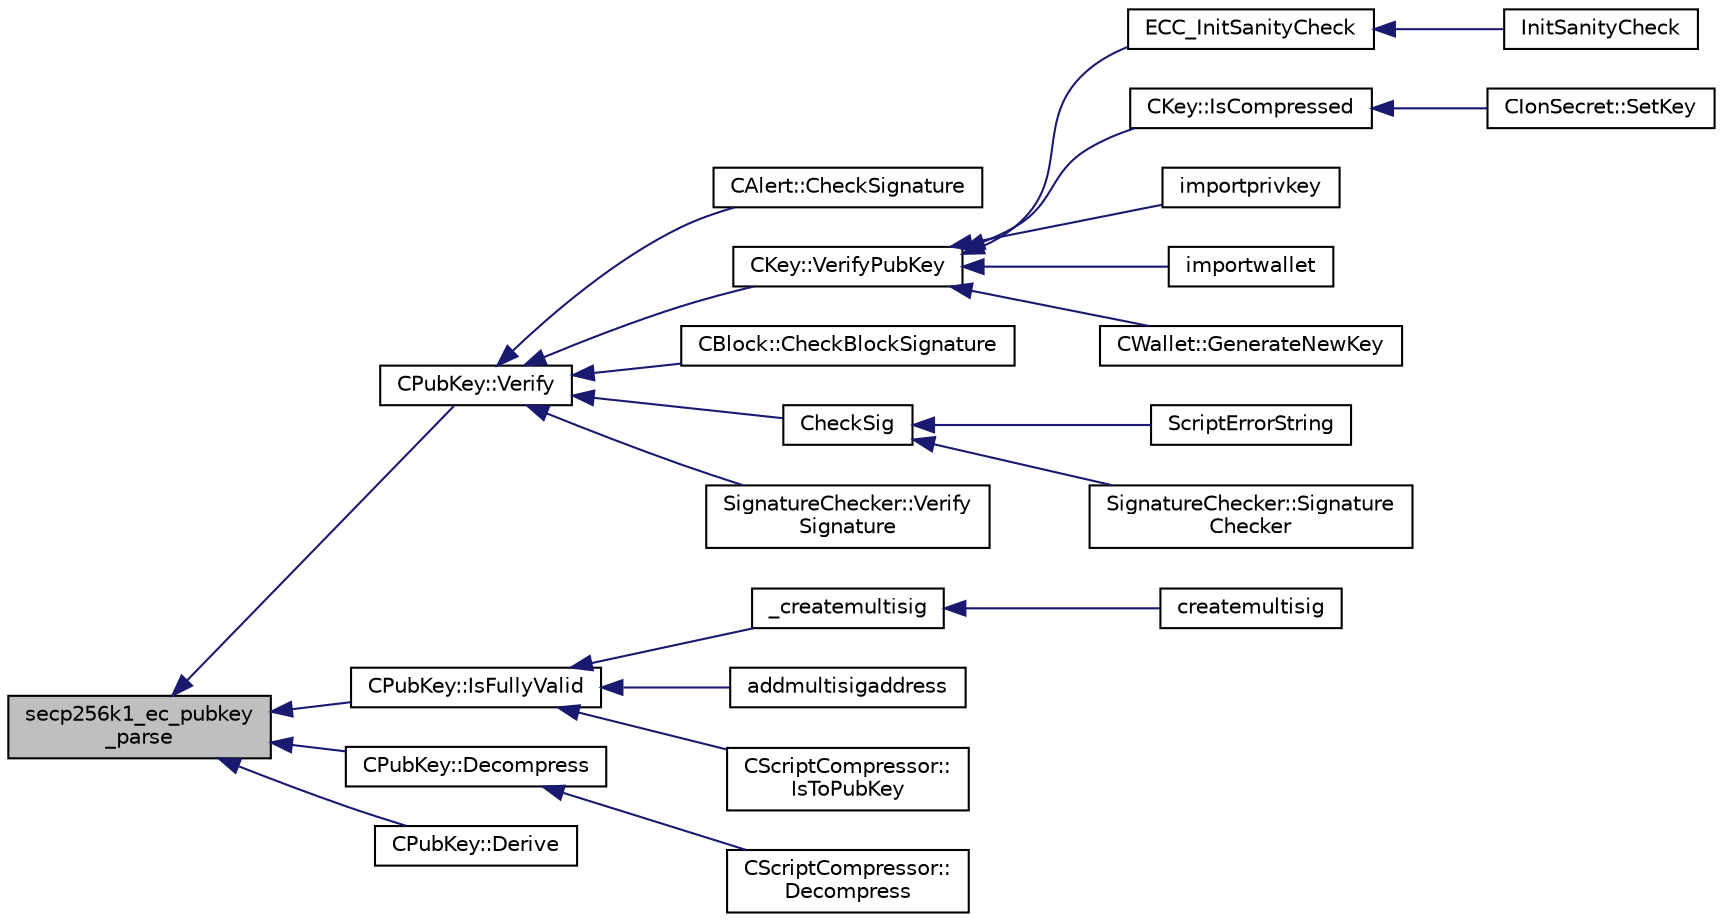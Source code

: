 digraph "secp256k1_ec_pubkey_parse"
{
  edge [fontname="Helvetica",fontsize="10",labelfontname="Helvetica",labelfontsize="10"];
  node [fontname="Helvetica",fontsize="10",shape=record];
  rankdir="LR";
  Node118 [label="secp256k1_ec_pubkey\l_parse",height=0.2,width=0.4,color="black", fillcolor="grey75", style="filled", fontcolor="black"];
  Node118 -> Node119 [dir="back",color="midnightblue",fontsize="10",style="solid",fontname="Helvetica"];
  Node119 [label="CPubKey::Verify",height=0.2,width=0.4,color="black", fillcolor="white", style="filled",URL="$da/d4e/class_c_pub_key.html#a5b3fef213b227394ca9d0a1e3baa957e"];
  Node119 -> Node120 [dir="back",color="midnightblue",fontsize="10",style="solid",fontname="Helvetica"];
  Node120 [label="CAlert::CheckSignature",height=0.2,width=0.4,color="black", fillcolor="white", style="filled",URL="$db/dff/class_c_alert.html#a862d9fb7ebdfc0483b30862d2a75d527"];
  Node119 -> Node121 [dir="back",color="midnightblue",fontsize="10",style="solid",fontname="Helvetica"];
  Node121 [label="CKey::VerifyPubKey",height=0.2,width=0.4,color="black", fillcolor="white", style="filled",URL="$d2/d63/class_c_key.html#ac53425b8d0f89067bce781c485101b20",tooltip="Verify thoroughly whether a private key and a public key match. "];
  Node121 -> Node122 [dir="back",color="midnightblue",fontsize="10",style="solid",fontname="Helvetica"];
  Node122 [label="ECC_InitSanityCheck",height=0.2,width=0.4,color="black", fillcolor="white", style="filled",URL="$de/de5/key_8h.html#a55cc40f04bf887c1000667caccb0684a",tooltip="Check that required EC support is available at runtime. "];
  Node122 -> Node123 [dir="back",color="midnightblue",fontsize="10",style="solid",fontname="Helvetica"];
  Node123 [label="InitSanityCheck",height=0.2,width=0.4,color="black", fillcolor="white", style="filled",URL="$d0/dc9/init_8cpp.html#a878797b40fb8eb0d7f330a41d7742d11",tooltip="Sanity checks Ensure that Ion is running in a usable environment with all necessary library support..."];
  Node121 -> Node124 [dir="back",color="midnightblue",fontsize="10",style="solid",fontname="Helvetica"];
  Node124 [label="CKey::IsCompressed",height=0.2,width=0.4,color="black", fillcolor="white", style="filled",URL="$d2/d63/class_c_key.html#a96b017433a65335775cf3807d73f85ce"];
  Node124 -> Node125 [dir="back",color="midnightblue",fontsize="10",style="solid",fontname="Helvetica"];
  Node125 [label="CIonSecret::SetKey",height=0.2,width=0.4,color="black", fillcolor="white", style="filled",URL="$d3/d88/class_c_ion_secret.html#af28cc32f79cc793418e810e8ae12e25e"];
  Node121 -> Node126 [dir="back",color="midnightblue",fontsize="10",style="solid",fontname="Helvetica"];
  Node126 [label="importprivkey",height=0.2,width=0.4,color="black", fillcolor="white", style="filled",URL="$dc/dbf/rpcdump_8cpp.html#a3a6fdb974fce01220a895393d444e981"];
  Node121 -> Node127 [dir="back",color="midnightblue",fontsize="10",style="solid",fontname="Helvetica"];
  Node127 [label="importwallet",height=0.2,width=0.4,color="black", fillcolor="white", style="filled",URL="$dc/dbf/rpcdump_8cpp.html#a2566d5c9dd1938b74e70398cdb3ac5c1"];
  Node121 -> Node128 [dir="back",color="midnightblue",fontsize="10",style="solid",fontname="Helvetica"];
  Node128 [label="CWallet::GenerateNewKey",height=0.2,width=0.4,color="black", fillcolor="white", style="filled",URL="$d2/de5/class_c_wallet.html#a061fe7f54f80ec40f856b3e6365c2f4a"];
  Node119 -> Node129 [dir="back",color="midnightblue",fontsize="10",style="solid",fontname="Helvetica"];
  Node129 [label="CBlock::CheckBlockSignature",height=0.2,width=0.4,color="black", fillcolor="white", style="filled",URL="$d3/d51/class_c_block.html#a2ff0deeda85c23cde1a78365d6fc6c2c"];
  Node119 -> Node130 [dir="back",color="midnightblue",fontsize="10",style="solid",fontname="Helvetica"];
  Node130 [label="CheckSig",height=0.2,width=0.4,color="black", fillcolor="white", style="filled",URL="$dd/d0f/script_8cpp.html#af1a7eb0123f11ad1154249f4a4c1a9d1"];
  Node130 -> Node131 [dir="back",color="midnightblue",fontsize="10",style="solid",fontname="Helvetica"];
  Node131 [label="ScriptErrorString",height=0.2,width=0.4,color="black", fillcolor="white", style="filled",URL="$de/d7f/script_8h.html#a5a9f070c3285c528226eef27820d9aa9"];
  Node130 -> Node132 [dir="back",color="midnightblue",fontsize="10",style="solid",fontname="Helvetica"];
  Node132 [label="SignatureChecker::Signature\lChecker",height=0.2,width=0.4,color="black", fillcolor="white", style="filled",URL="$da/d89/class_signature_checker.html#a698e6832345449c494a12960f173d6a1"];
  Node119 -> Node133 [dir="back",color="midnightblue",fontsize="10",style="solid",fontname="Helvetica"];
  Node133 [label="SignatureChecker::Verify\lSignature",height=0.2,width=0.4,color="black", fillcolor="white", style="filled",URL="$da/d89/class_signature_checker.html#aa1f885f5d1c0299de96e3f1a12f6a9e7"];
  Node118 -> Node134 [dir="back",color="midnightblue",fontsize="10",style="solid",fontname="Helvetica"];
  Node134 [label="CPubKey::IsFullyValid",height=0.2,width=0.4,color="black", fillcolor="white", style="filled",URL="$da/d4e/class_c_pub_key.html#a69d8d49962240a5696410229dd83c93e"];
  Node134 -> Node135 [dir="back",color="midnightblue",fontsize="10",style="solid",fontname="Helvetica"];
  Node135 [label="_createmultisig",height=0.2,width=0.4,color="black", fillcolor="white", style="filled",URL="$df/d1d/rpcwallet_8cpp.html#aca53a9372c92e81fc665cbdeb8fcdbc5"];
  Node135 -> Node136 [dir="back",color="midnightblue",fontsize="10",style="solid",fontname="Helvetica"];
  Node136 [label="createmultisig",height=0.2,width=0.4,color="black", fillcolor="white", style="filled",URL="$df/d1d/rpcwallet_8cpp.html#a10f145bcadd06025abb3b065e2fa7a84"];
  Node134 -> Node137 [dir="back",color="midnightblue",fontsize="10",style="solid",fontname="Helvetica"];
  Node137 [label="addmultisigaddress",height=0.2,width=0.4,color="black", fillcolor="white", style="filled",URL="$df/d1d/rpcwallet_8cpp.html#a01e8a83cbd4209f10c71719383d7ca2d"];
  Node134 -> Node138 [dir="back",color="midnightblue",fontsize="10",style="solid",fontname="Helvetica"];
  Node138 [label="CScriptCompressor::\lIsToPubKey",height=0.2,width=0.4,color="black", fillcolor="white", style="filled",URL="$d3/dfb/class_c_script_compressor.html#a19a67455a106e2e0528bc97cb60d2391"];
  Node118 -> Node139 [dir="back",color="midnightblue",fontsize="10",style="solid",fontname="Helvetica"];
  Node139 [label="CPubKey::Decompress",height=0.2,width=0.4,color="black", fillcolor="white", style="filled",URL="$da/d4e/class_c_pub_key.html#a572689418fecf47b300a11519bc3da36"];
  Node139 -> Node140 [dir="back",color="midnightblue",fontsize="10",style="solid",fontname="Helvetica"];
  Node140 [label="CScriptCompressor::\lDecompress",height=0.2,width=0.4,color="black", fillcolor="white", style="filled",URL="$d3/dfb/class_c_script_compressor.html#a1feb663ddab3a45218c7cb02f2a25717"];
  Node118 -> Node141 [dir="back",color="midnightblue",fontsize="10",style="solid",fontname="Helvetica"];
  Node141 [label="CPubKey::Derive",height=0.2,width=0.4,color="black", fillcolor="white", style="filled",URL="$da/d4e/class_c_pub_key.html#a6e70269c1be731ace2fce8bfba9a0c36"];
}
